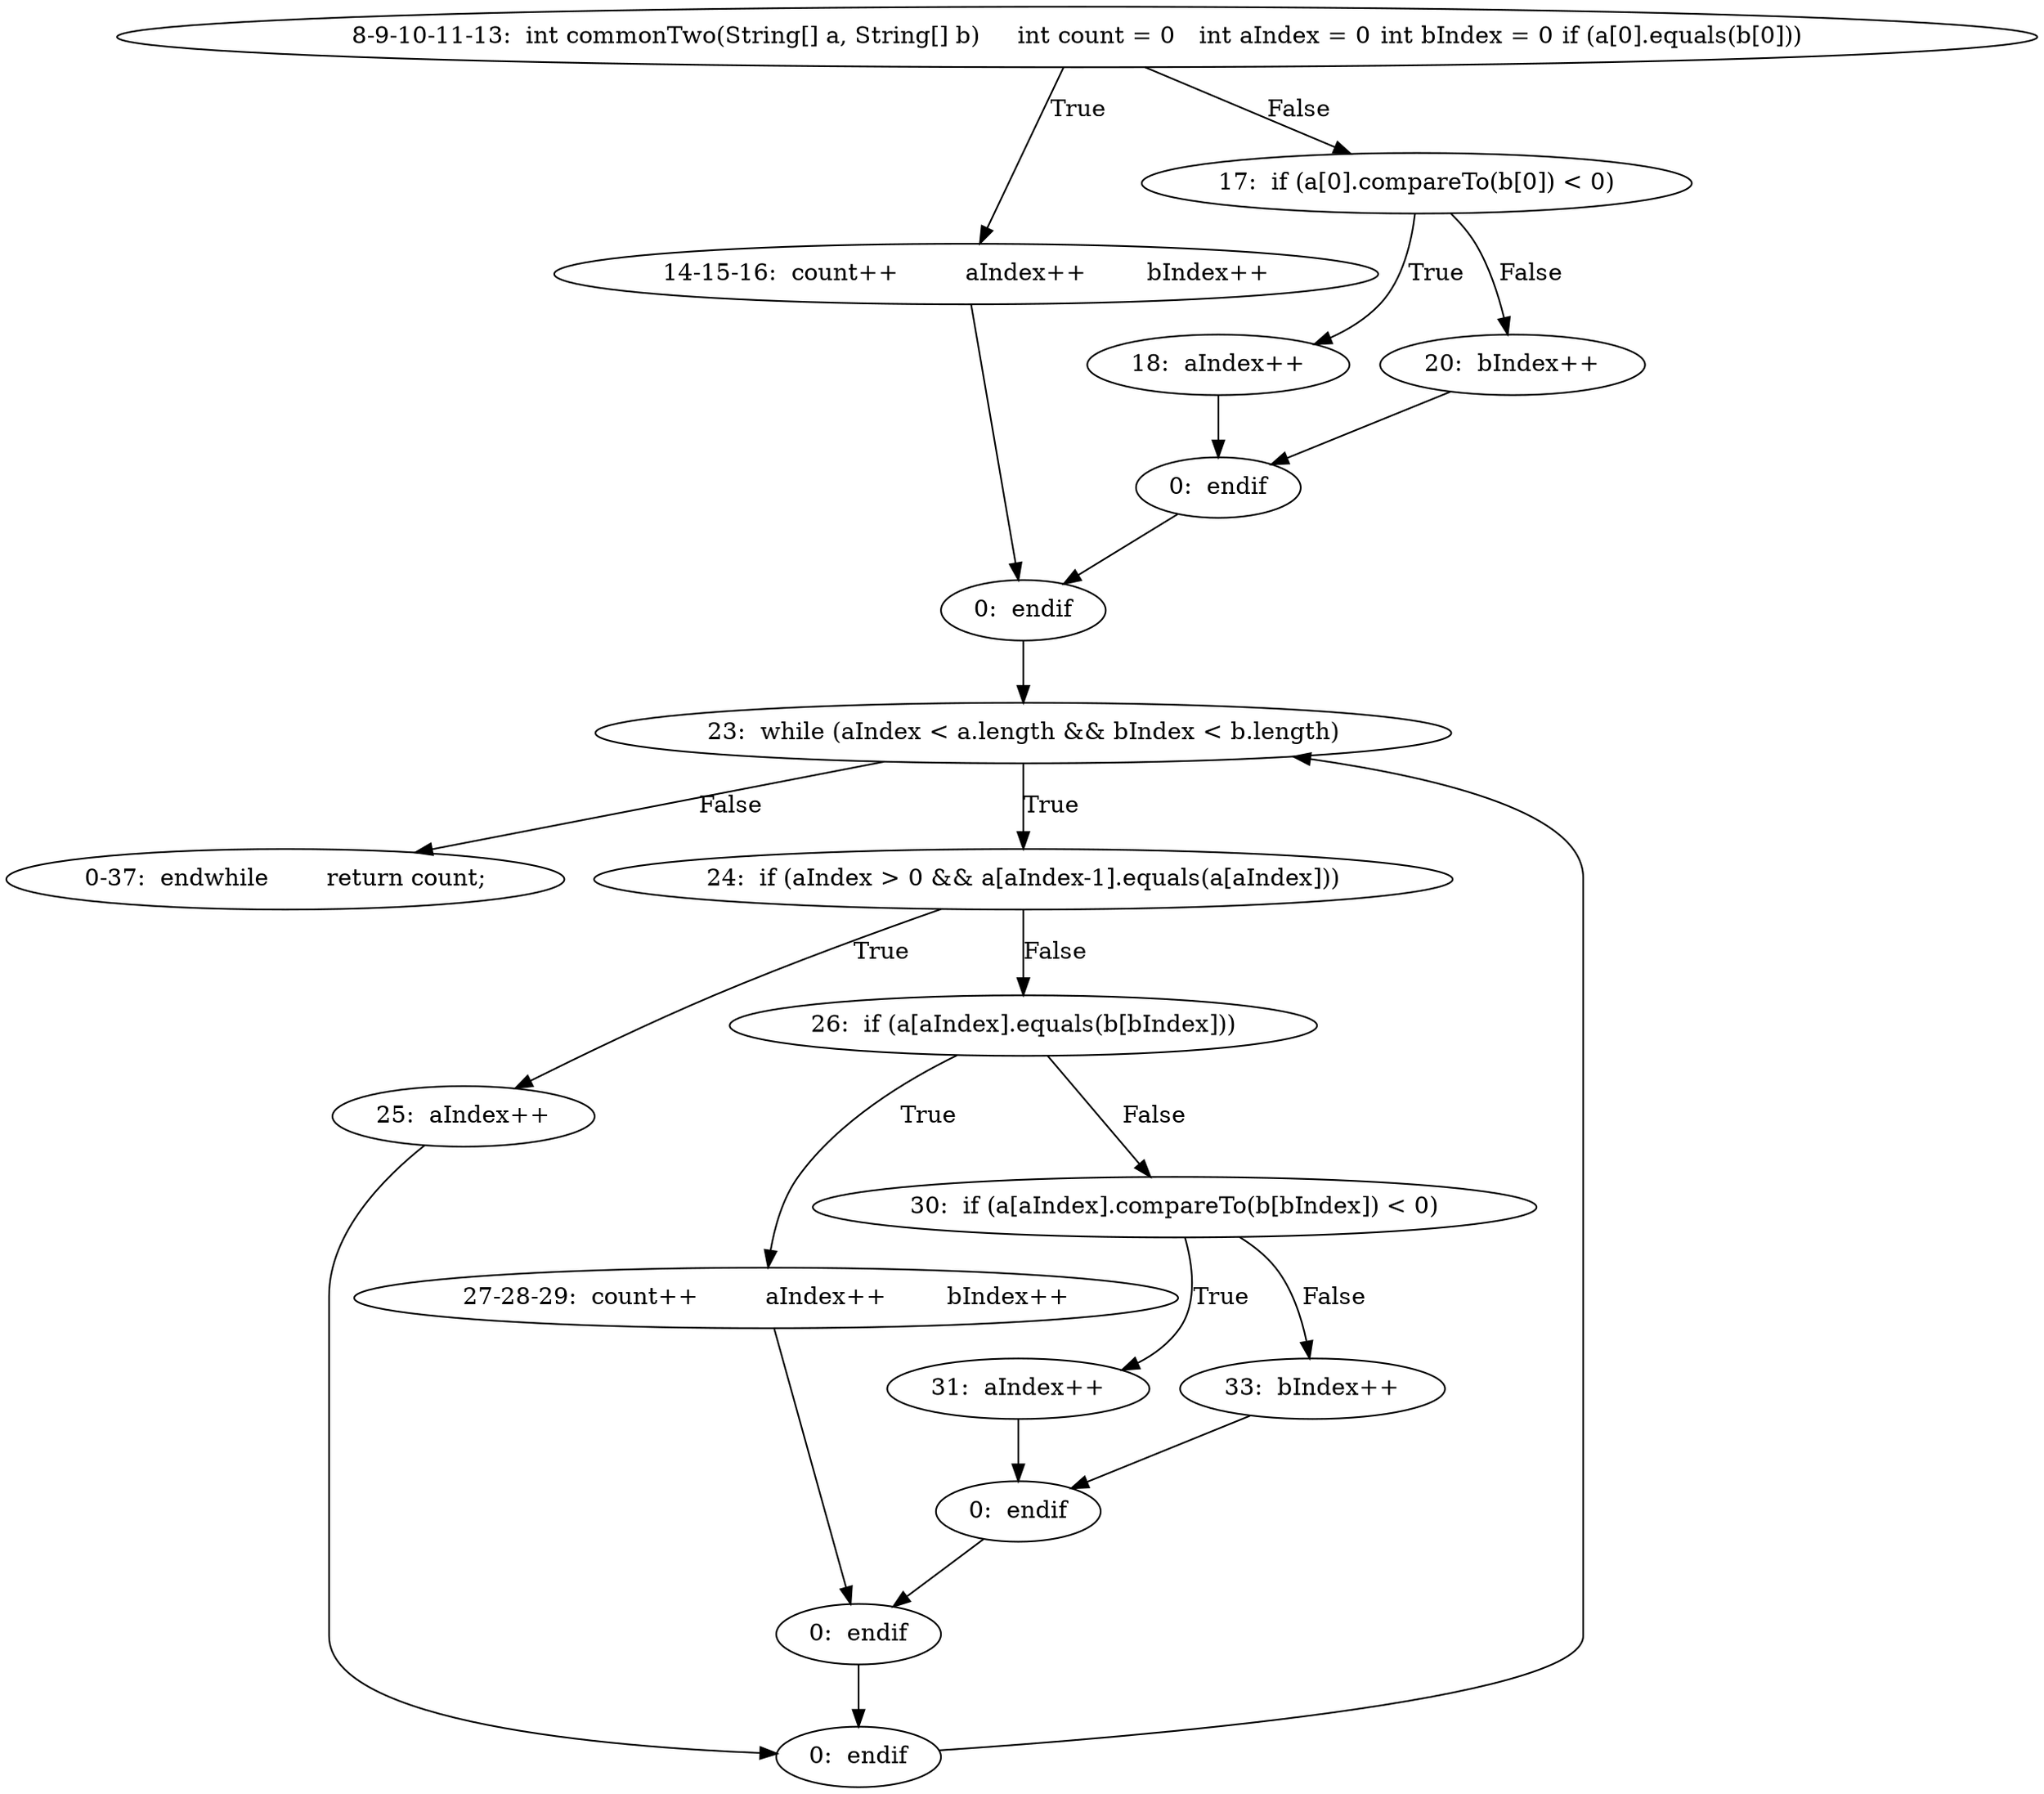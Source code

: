 digraph result_test { 
// graph-vertices
  a4  [label="8-9-10-11-13:  int commonTwo(String[] a, String[] b)	int count = 0	int aIndex = 0	int bIndex = 0	if (a[0].equals(b[0]))"]; 
  a6  [label="14-15-16:  count++	aIndex++	bIndex++"]; 
  8  [label="0:  endif"]; 
  9  [label="17:  if (a[0].compareTo(b[0]) < 0)"]; 
  10  [label="18:  aIndex++"]; 
  11  [label="0:  endif"]; 
  12  [label="20:  bIndex++"]; 
  13  [label="23:  while (aIndex < a.length && bIndex < b.length)"]; 
  a7  [label="0-37:  endwhile	return count;"]; 
  15  [label="24:  if (aIndex > 0 && a[aIndex-1].equals(a[aIndex]))"]; 
  16  [label="25:  aIndex++"]; 
  17  [label="0:  endif"]; 
  18  [label="26:  if (a[aIndex].equals(b[bIndex]))"]; 
  a9  [label="27-28-29:  count++	aIndex++	bIndex++"]; 
  22  [label="0:  endif"]; 
  23  [label="30:  if (a[aIndex].compareTo(b[bIndex]) < 0)"]; 
  24  [label="31:  aIndex++"]; 
  25  [label="0:  endif"]; 
  26  [label="33:  bIndex++"]; 
// graph-edges
  a4 -> a6  [label="True"]; 
  a6 -> 8;
  a4 -> 9  [label="False"]; 
  9 -> 10  [label="True"]; 
  10 -> 11;
  9 -> 12  [label="False"]; 
  12 -> 11;
  11 -> 8;
  8 -> 13;
  13 -> a7  [label="False"]; 
  13 -> 15  [label="True"]; 
  15 -> 16  [label="True"]; 
  16 -> 17;
  15 -> 18  [label="False"]; 
  18 -> a9  [label="True"]; 
  a9 -> 22;
  18 -> 23  [label="False"]; 
  23 -> 24  [label="True"]; 
  24 -> 25;
  23 -> 26  [label="False"]; 
  26 -> 25;
  25 -> 22;
  22 -> 17;
  17 -> 13;
}